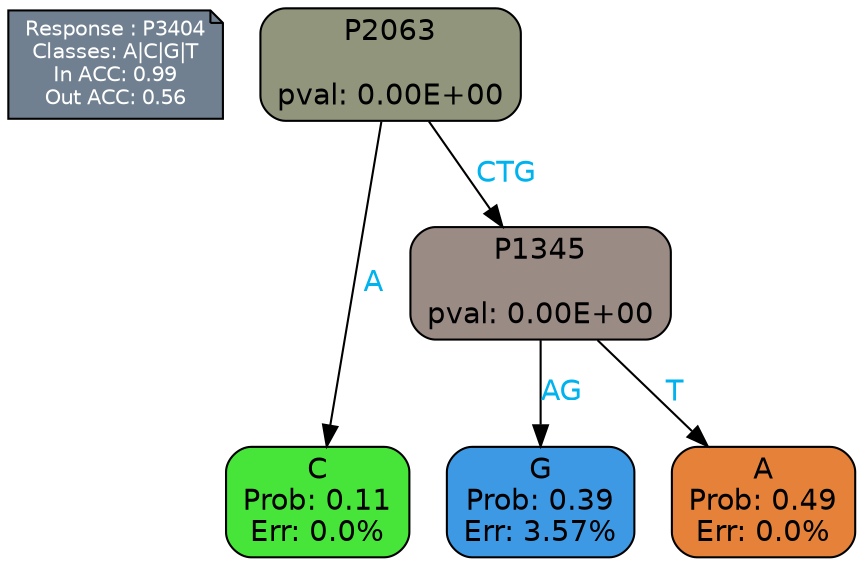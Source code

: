 digraph Tree {
node [shape=box, style="filled, rounded", color="black", fontname=helvetica] ;
graph [ranksep=equally, splines=polylines, bgcolor=transparent, dpi=600] ;
edge [fontname=helvetica] ;
LEGEND [label="Response : P3404
Classes: A|C|G|T
In ACC: 0.99
Out ACC: 0.56
",shape=note,align=left,style=filled,fillcolor="slategray",fontcolor="white",fontsize=10];1 [label="P2063

pval: 0.00E+00", fillcolor="#91957c"] ;
2 [label="C
Prob: 0.11
Err: 0.0%", fillcolor="#47e539"] ;
3 [label="P1345

pval: 0.00E+00", fillcolor="#9b8b85"] ;
4 [label="G
Prob: 0.39
Err: 3.57%", fillcolor="#3e99e5"] ;
5 [label="A
Prob: 0.49
Err: 0.0%", fillcolor="#e58139"] ;
1 -> 2 [label="A",fontcolor=deepskyblue2] ;
1 -> 3 [label="CTG",fontcolor=deepskyblue2] ;
3 -> 4 [label="AG",fontcolor=deepskyblue2] ;
3 -> 5 [label="T",fontcolor=deepskyblue2] ;
{rank = same; 2;4;5;}{rank = same; LEGEND;1;}}